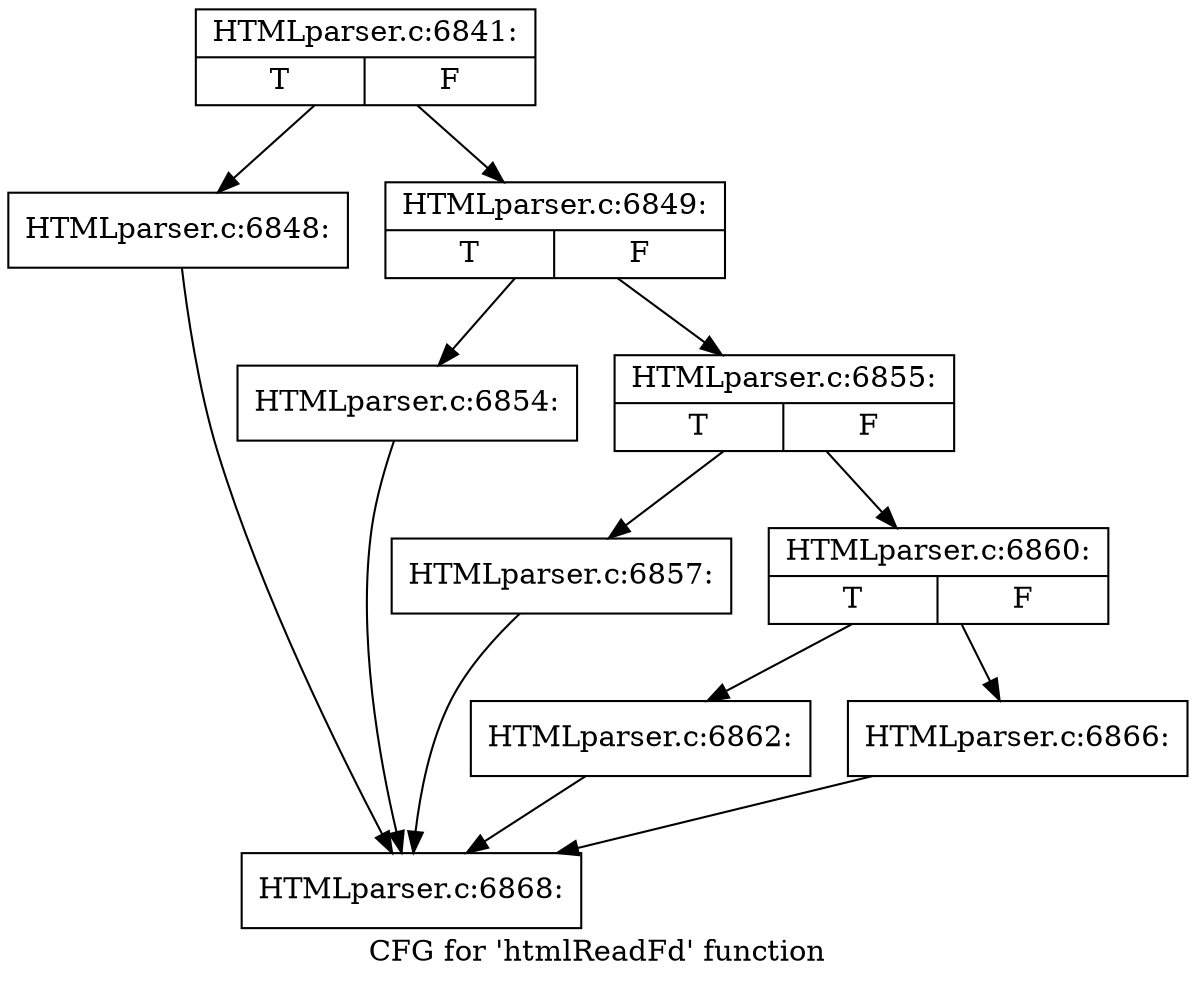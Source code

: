 digraph "CFG for 'htmlReadFd' function" {
	label="CFG for 'htmlReadFd' function";

	Node0x3d97530 [shape=record,label="{HTMLparser.c:6841:|{<s0>T|<s1>F}}"];
	Node0x3d97530 -> Node0x3d9f570;
	Node0x3d97530 -> Node0x3d9f5c0;
	Node0x3d9f570 [shape=record,label="{HTMLparser.c:6848:}"];
	Node0x3d9f570 -> Node0x3d98580;
	Node0x3d9f5c0 [shape=record,label="{HTMLparser.c:6849:|{<s0>T|<s1>F}}"];
	Node0x3d9f5c0 -> Node0x3da0400;
	Node0x3d9f5c0 -> Node0x3da07a0;
	Node0x3da0400 [shape=record,label="{HTMLparser.c:6854:}"];
	Node0x3da0400 -> Node0x3d98580;
	Node0x3da07a0 [shape=record,label="{HTMLparser.c:6855:|{<s0>T|<s1>F}}"];
	Node0x3da07a0 -> Node0x3da0cb0;
	Node0x3da07a0 -> Node0x3da0f00;
	Node0x3da0cb0 [shape=record,label="{HTMLparser.c:6857:}"];
	Node0x3da0cb0 -> Node0x3d98580;
	Node0x3da0f00 [shape=record,label="{HTMLparser.c:6860:|{<s0>T|<s1>F}}"];
	Node0x3da0f00 -> Node0x3da1670;
	Node0x3da0f00 -> Node0x3da19d0;
	Node0x3da1670 [shape=record,label="{HTMLparser.c:6862:}"];
	Node0x3da1670 -> Node0x3d98580;
	Node0x3da19d0 [shape=record,label="{HTMLparser.c:6866:}"];
	Node0x3da19d0 -> Node0x3d98580;
	Node0x3d98580 [shape=record,label="{HTMLparser.c:6868:}"];
}
